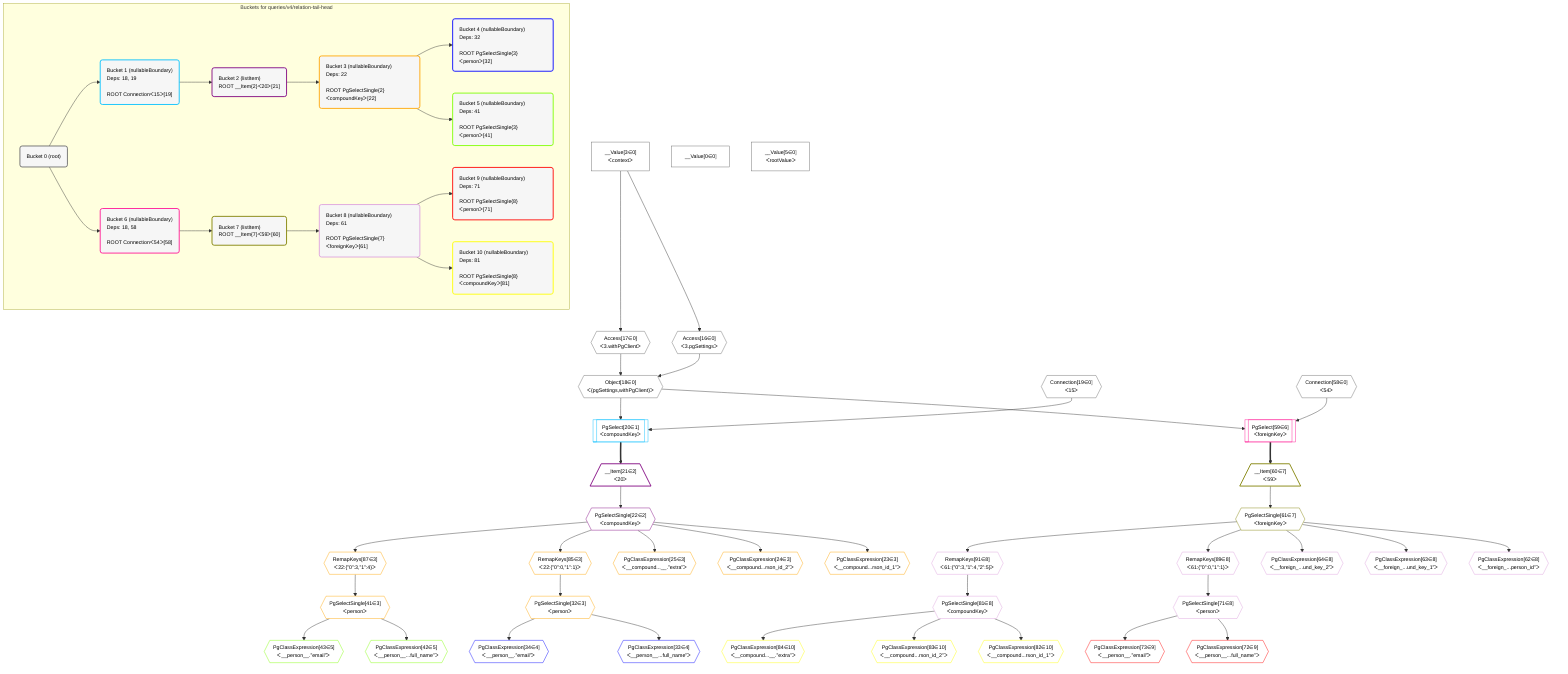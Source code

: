 %%{init: {'themeVariables': { 'fontSize': '12px'}}}%%
graph TD
    classDef path fill:#eee,stroke:#000,color:#000
    classDef plan fill:#fff,stroke-width:1px,color:#000
    classDef itemplan fill:#fff,stroke-width:2px,color:#000
    classDef unbatchedplan fill:#dff,stroke-width:1px,color:#000
    classDef sideeffectplan fill:#fcc,stroke-width:2px,color:#000
    classDef bucket fill:#f6f6f6,color:#000,stroke-width:2px,text-align:left


    %% plan dependencies
    Object18{{"Object[18∈0]<br />ᐸ{pgSettings,withPgClient}ᐳ"}}:::plan
    Access16{{"Access[16∈0]<br />ᐸ3.pgSettingsᐳ"}}:::plan
    Access17{{"Access[17∈0]<br />ᐸ3.withPgClientᐳ"}}:::plan
    Access16 & Access17 --> Object18
    __Value3["__Value[3∈0]<br />ᐸcontextᐳ"]:::plan
    __Value3 --> Access16
    __Value3 --> Access17
    __Value0["__Value[0∈0]"]:::plan
    __Value5["__Value[5∈0]<br />ᐸrootValueᐳ"]:::plan
    Connection19{{"Connection[19∈0]<br />ᐸ15ᐳ"}}:::plan
    Connection58{{"Connection[58∈0]<br />ᐸ54ᐳ"}}:::plan
    PgSelect59[["PgSelect[59∈6]<br />ᐸforeignKeyᐳ"]]:::plan
    Object18 & Connection58 --> PgSelect59
    PgSelect20[["PgSelect[20∈1]<br />ᐸcompoundKeyᐳ"]]:::plan
    Object18 & Connection19 --> PgSelect20
    __Item21[/"__Item[21∈2]<br />ᐸ20ᐳ"\]:::itemplan
    PgSelect20 ==> __Item21
    PgSelectSingle22{{"PgSelectSingle[22∈2]<br />ᐸcompoundKeyᐳ"}}:::plan
    __Item21 --> PgSelectSingle22
    __Item60[/"__Item[60∈7]<br />ᐸ59ᐳ"\]:::itemplan
    PgSelect59 ==> __Item60
    PgSelectSingle61{{"PgSelectSingle[61∈7]<br />ᐸforeignKeyᐳ"}}:::plan
    __Item60 --> PgSelectSingle61
    PgClassExpression23{{"PgClassExpression[23∈3]<br />ᐸ__compound...rson_id_1”ᐳ"}}:::plan
    PgSelectSingle22 --> PgClassExpression23
    PgClassExpression24{{"PgClassExpression[24∈3]<br />ᐸ__compound...rson_id_2”ᐳ"}}:::plan
    PgSelectSingle22 --> PgClassExpression24
    PgClassExpression25{{"PgClassExpression[25∈3]<br />ᐸ__compound...__.”extra”ᐳ"}}:::plan
    PgSelectSingle22 --> PgClassExpression25
    RemapKeys85{{"RemapKeys[85∈3]<br />ᐸ22:{”0”:0,”1”:1}ᐳ"}}:::plan
    PgSelectSingle22 --> RemapKeys85
    PgSelectSingle32{{"PgSelectSingle[32∈3]<br />ᐸpersonᐳ"}}:::plan
    RemapKeys85 --> PgSelectSingle32
    RemapKeys87{{"RemapKeys[87∈3]<br />ᐸ22:{”0”:3,”1”:4}ᐳ"}}:::plan
    PgSelectSingle22 --> RemapKeys87
    PgSelectSingle41{{"PgSelectSingle[41∈3]<br />ᐸpersonᐳ"}}:::plan
    RemapKeys87 --> PgSelectSingle41
    PgClassExpression62{{"PgClassExpression[62∈8]<br />ᐸ__foreign_...person_id”ᐳ"}}:::plan
    PgSelectSingle61 --> PgClassExpression62
    PgClassExpression63{{"PgClassExpression[63∈8]<br />ᐸ__foreign_...und_key_1”ᐳ"}}:::plan
    PgSelectSingle61 --> PgClassExpression63
    PgClassExpression64{{"PgClassExpression[64∈8]<br />ᐸ__foreign_...und_key_2”ᐳ"}}:::plan
    PgSelectSingle61 --> PgClassExpression64
    RemapKeys89{{"RemapKeys[89∈8]<br />ᐸ61:{”0”:0,”1”:1}ᐳ"}}:::plan
    PgSelectSingle61 --> RemapKeys89
    PgSelectSingle71{{"PgSelectSingle[71∈8]<br />ᐸpersonᐳ"}}:::plan
    RemapKeys89 --> PgSelectSingle71
    RemapKeys91{{"RemapKeys[91∈8]<br />ᐸ61:{”0”:3,”1”:4,”2”:5}ᐳ"}}:::plan
    PgSelectSingle61 --> RemapKeys91
    PgSelectSingle81{{"PgSelectSingle[81∈8]<br />ᐸcompoundKeyᐳ"}}:::plan
    RemapKeys91 --> PgSelectSingle81
    PgClassExpression42{{"PgClassExpression[42∈5]<br />ᐸ__person__...full_name”ᐳ"}}:::plan
    PgSelectSingle41 --> PgClassExpression42
    PgClassExpression43{{"PgClassExpression[43∈5]<br />ᐸ__person__.”email”ᐳ"}}:::plan
    PgSelectSingle41 --> PgClassExpression43
    PgClassExpression82{{"PgClassExpression[82∈10]<br />ᐸ__compound...rson_id_1”ᐳ"}}:::plan
    PgSelectSingle81 --> PgClassExpression82
    PgClassExpression83{{"PgClassExpression[83∈10]<br />ᐸ__compound...rson_id_2”ᐳ"}}:::plan
    PgSelectSingle81 --> PgClassExpression83
    PgClassExpression84{{"PgClassExpression[84∈10]<br />ᐸ__compound...__.”extra”ᐳ"}}:::plan
    PgSelectSingle81 --> PgClassExpression84
    PgClassExpression33{{"PgClassExpression[33∈4]<br />ᐸ__person__...full_name”ᐳ"}}:::plan
    PgSelectSingle32 --> PgClassExpression33
    PgClassExpression34{{"PgClassExpression[34∈4]<br />ᐸ__person__.”email”ᐳ"}}:::plan
    PgSelectSingle32 --> PgClassExpression34
    PgClassExpression72{{"PgClassExpression[72∈9]<br />ᐸ__person__...full_name”ᐳ"}}:::plan
    PgSelectSingle71 --> PgClassExpression72
    PgClassExpression73{{"PgClassExpression[73∈9]<br />ᐸ__person__.”email”ᐳ"}}:::plan
    PgSelectSingle71 --> PgClassExpression73

    %% define steps

    subgraph "Buckets for queries/v4/relation-tail-head"
    Bucket0("Bucket 0 (root)"):::bucket
    classDef bucket0 stroke:#696969
    class Bucket0,__Value0,__Value3,__Value5,Access16,Access17,Object18,Connection19,Connection58 bucket0
    Bucket1("Bucket 1 (nullableBoundary)<br />Deps: 18, 19<br /><br />ROOT Connectionᐸ15ᐳ[19]"):::bucket
    classDef bucket1 stroke:#00bfff
    class Bucket1,PgSelect20 bucket1
    Bucket2("Bucket 2 (listItem)<br />ROOT __Item{2}ᐸ20ᐳ[21]"):::bucket
    classDef bucket2 stroke:#7f007f
    class Bucket2,__Item21,PgSelectSingle22 bucket2
    Bucket3("Bucket 3 (nullableBoundary)<br />Deps: 22<br /><br />ROOT PgSelectSingle{2}ᐸcompoundKeyᐳ[22]"):::bucket
    classDef bucket3 stroke:#ffa500
    class Bucket3,PgClassExpression23,PgClassExpression24,PgClassExpression25,PgSelectSingle32,PgSelectSingle41,RemapKeys85,RemapKeys87 bucket3
    Bucket4("Bucket 4 (nullableBoundary)<br />Deps: 32<br /><br />ROOT PgSelectSingle{3}ᐸpersonᐳ[32]"):::bucket
    classDef bucket4 stroke:#0000ff
    class Bucket4,PgClassExpression33,PgClassExpression34 bucket4
    Bucket5("Bucket 5 (nullableBoundary)<br />Deps: 41<br /><br />ROOT PgSelectSingle{3}ᐸpersonᐳ[41]"):::bucket
    classDef bucket5 stroke:#7fff00
    class Bucket5,PgClassExpression42,PgClassExpression43 bucket5
    Bucket6("Bucket 6 (nullableBoundary)<br />Deps: 18, 58<br /><br />ROOT Connectionᐸ54ᐳ[58]"):::bucket
    classDef bucket6 stroke:#ff1493
    class Bucket6,PgSelect59 bucket6
    Bucket7("Bucket 7 (listItem)<br />ROOT __Item{7}ᐸ59ᐳ[60]"):::bucket
    classDef bucket7 stroke:#808000
    class Bucket7,__Item60,PgSelectSingle61 bucket7
    Bucket8("Bucket 8 (nullableBoundary)<br />Deps: 61<br /><br />ROOT PgSelectSingle{7}ᐸforeignKeyᐳ[61]"):::bucket
    classDef bucket8 stroke:#dda0dd
    class Bucket8,PgClassExpression62,PgClassExpression63,PgClassExpression64,PgSelectSingle71,PgSelectSingle81,RemapKeys89,RemapKeys91 bucket8
    Bucket9("Bucket 9 (nullableBoundary)<br />Deps: 71<br /><br />ROOT PgSelectSingle{8}ᐸpersonᐳ[71]"):::bucket
    classDef bucket9 stroke:#ff0000
    class Bucket9,PgClassExpression72,PgClassExpression73 bucket9
    Bucket10("Bucket 10 (nullableBoundary)<br />Deps: 81<br /><br />ROOT PgSelectSingle{8}ᐸcompoundKeyᐳ[81]"):::bucket
    classDef bucket10 stroke:#ffff00
    class Bucket10,PgClassExpression82,PgClassExpression83,PgClassExpression84 bucket10
    Bucket0 --> Bucket1 & Bucket6
    Bucket1 --> Bucket2
    Bucket2 --> Bucket3
    Bucket3 --> Bucket4 & Bucket5
    Bucket6 --> Bucket7
    Bucket7 --> Bucket8
    Bucket8 --> Bucket9 & Bucket10
    end
